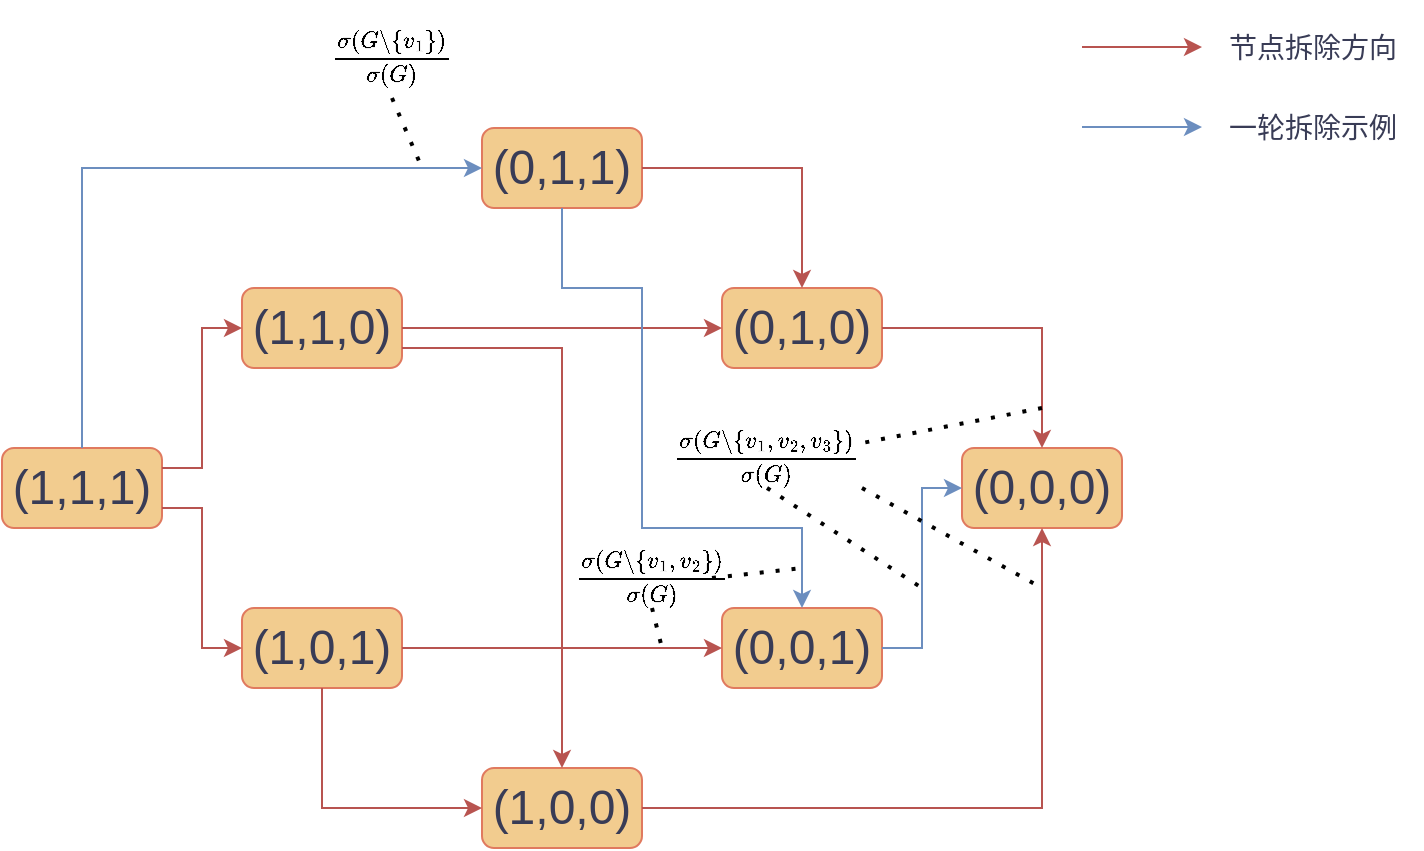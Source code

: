 <mxfile version="21.6.8" type="device">
  <diagram name="Page-1" id="OM8HbU_3lVgDTXmEJBuc">
    <mxGraphModel dx="2044" dy="824" grid="1" gridSize="10" guides="1" tooltips="1" connect="1" arrows="1" fold="1" page="1" pageScale="1" pageWidth="850" pageHeight="1100" math="1" shadow="0">
      <root>
        <mxCell id="0" />
        <mxCell id="1" parent="0" />
        <mxCell id="PPsBpuw6LFoZPjxlbZUj-3" value="&lt;font style=&quot;font-size: 10px;&quot;&gt;$$\frac{\sigma(G \backslash \{v_1\})}{\sigma(G)}$$&lt;/font&gt;" style="text;html=1;strokeColor=none;fillColor=none;align=center;verticalAlign=middle;whiteSpace=wrap;rounded=0;" parent="1" vertex="1">
          <mxGeometry x="-645" y="70" width="80" height="40" as="geometry" />
        </mxCell>
        <mxCell id="-0PRJUnzq31uZYqRWIC1-4" value="&lt;span style=&quot;font-size: 24px;&quot;&gt;(1,1,1)&lt;/span&gt;" style="rounded=1;whiteSpace=wrap;html=1;labelBackgroundColor=none;fillColor=#F2CC8F;strokeColor=#E07A5F;fontColor=#393C56;" vertex="1" parent="1">
          <mxGeometry x="-800" y="285" width="80" height="40" as="geometry" />
        </mxCell>
        <mxCell id="-0PRJUnzq31uZYqRWIC1-7" value="&lt;span style=&quot;font-size: 24px;&quot;&gt;(1,1,0)&lt;/span&gt;" style="rounded=1;whiteSpace=wrap;html=1;labelBackgroundColor=none;fillColor=#F2CC8F;strokeColor=#E07A5F;fontColor=#393C56;" vertex="1" parent="1">
          <mxGeometry x="-680" y="205" width="80" height="40" as="geometry" />
        </mxCell>
        <mxCell id="-0PRJUnzq31uZYqRWIC1-10" value="&lt;span style=&quot;font-size: 24px;&quot;&gt;(1,0,1)&lt;/span&gt;" style="rounded=1;whiteSpace=wrap;html=1;labelBackgroundColor=none;fillColor=#F2CC8F;strokeColor=#E07A5F;fontColor=#393C56;" vertex="1" parent="1">
          <mxGeometry x="-680" y="365" width="80" height="40" as="geometry" />
        </mxCell>
        <mxCell id="-0PRJUnzq31uZYqRWIC1-13" value="&lt;span style=&quot;font-size: 24px;&quot;&gt;(0,1,1)&lt;/span&gt;" style="rounded=1;whiteSpace=wrap;html=1;labelBackgroundColor=none;fillColor=#F2CC8F;strokeColor=#E07A5F;fontColor=#393C56;" vertex="1" parent="1">
          <mxGeometry x="-560" y="125" width="80" height="40" as="geometry" />
        </mxCell>
        <mxCell id="-0PRJUnzq31uZYqRWIC1-15" value="&lt;span style=&quot;font-size: 24px;&quot;&gt;(0,1,0)&lt;/span&gt;" style="rounded=1;whiteSpace=wrap;html=1;labelBackgroundColor=none;fillColor=#F2CC8F;strokeColor=#E07A5F;fontColor=#393C56;" vertex="1" parent="1">
          <mxGeometry x="-440" y="205" width="80" height="40" as="geometry" />
        </mxCell>
        <mxCell id="-0PRJUnzq31uZYqRWIC1-17" value="&lt;span style=&quot;font-size: 24px;&quot;&gt;(1,0,0)&lt;/span&gt;" style="rounded=1;whiteSpace=wrap;html=1;labelBackgroundColor=none;fillColor=#F2CC8F;strokeColor=#E07A5F;fontColor=#393C56;" vertex="1" parent="1">
          <mxGeometry x="-560" y="445" width="80" height="40" as="geometry" />
        </mxCell>
        <mxCell id="-0PRJUnzq31uZYqRWIC1-19" value="&lt;span style=&quot;font-size: 24px;&quot;&gt;(0,0,1)&lt;/span&gt;" style="rounded=1;whiteSpace=wrap;html=1;labelBackgroundColor=none;fillColor=#F2CC8F;strokeColor=#E07A5F;fontColor=#393C56;" vertex="1" parent="1">
          <mxGeometry x="-440" y="365" width="80" height="40" as="geometry" />
        </mxCell>
        <mxCell id="-0PRJUnzq31uZYqRWIC1-20" value="&lt;span style=&quot;font-size: 24px;&quot;&gt;(0,0,0)&lt;/span&gt;" style="rounded=1;whiteSpace=wrap;html=1;labelBackgroundColor=none;fillColor=#F2CC8F;strokeColor=#E07A5F;fontColor=#393C56;" vertex="1" parent="1">
          <mxGeometry x="-320" y="285" width="80" height="40" as="geometry" />
        </mxCell>
        <mxCell id="-0PRJUnzq31uZYqRWIC1-21" value="" style="endArrow=classic;html=1;rounded=0;strokeColor=#b85450;fontColor=#393C56;fillColor=#f8cecc;" edge="1" parent="1">
          <mxGeometry width="50" height="50" relative="1" as="geometry">
            <mxPoint x="-260" y="84.5" as="sourcePoint" />
            <mxPoint x="-200" y="84.5" as="targetPoint" />
          </mxGeometry>
        </mxCell>
        <mxCell id="-0PRJUnzq31uZYqRWIC1-22" value="&lt;font style=&quot;font-size: 14px;&quot;&gt;节点拆除方向&lt;/font&gt;" style="text;html=1;align=center;verticalAlign=middle;resizable=0;points=[];autosize=1;strokeColor=none;fillColor=none;fontColor=#393C56;" vertex="1" parent="1">
          <mxGeometry x="-200" y="70" width="110" height="30" as="geometry" />
        </mxCell>
        <mxCell id="-0PRJUnzq31uZYqRWIC1-23" value="&lt;div style=&quot;color: rgb(59, 59, 59); background-color: rgb(255, 255, 255); font-family: &amp;quot;cascadia code&amp;quot;, Menlo, Monaco, &amp;quot;Courier New&amp;quot;, monospace, Menlo, Monaco, &amp;quot;Courier New&amp;quot;, monospace; font-size: 15px; line-height: 23px;&quot;&gt;&lt;br&gt;&lt;/div&gt;" style="text;html=1;align=center;verticalAlign=middle;resizable=0;points=[];autosize=1;strokeColor=none;fillColor=none;fontColor=#393C56;" vertex="1" parent="1">
          <mxGeometry x="-200" y="100" width="20" height="40" as="geometry" />
        </mxCell>
        <mxCell id="-0PRJUnzq31uZYqRWIC1-27" value="" style="endArrow=classic;html=1;rounded=0;strokeColor=#6c8ebf;fontColor=#393C56;fillColor=#dae8fc;" edge="1" parent="1">
          <mxGeometry width="50" height="50" relative="1" as="geometry">
            <mxPoint x="-260" y="124.5" as="sourcePoint" />
            <mxPoint x="-200" y="124.5" as="targetPoint" />
          </mxGeometry>
        </mxCell>
        <mxCell id="-0PRJUnzq31uZYqRWIC1-28" value="&lt;font style=&quot;font-size: 14px;&quot;&gt;一轮拆除示例&lt;/font&gt;" style="text;html=1;align=center;verticalAlign=middle;resizable=0;points=[];autosize=1;strokeColor=none;fillColor=none;fontColor=#393C56;" vertex="1" parent="1">
          <mxGeometry x="-200" y="110" width="110" height="30" as="geometry" />
        </mxCell>
        <mxCell id="-0PRJUnzq31uZYqRWIC1-32" value="" style="endArrow=classic;html=1;rounded=0;exitX=1;exitY=0.5;exitDx=0;exitDy=0;entryX=0;entryY=0.5;entryDx=0;entryDy=0;fillColor=#f8cecc;strokeColor=#b85450;" edge="1" parent="1" source="-0PRJUnzq31uZYqRWIC1-7" target="-0PRJUnzq31uZYqRWIC1-15">
          <mxGeometry width="50" height="50" relative="1" as="geometry">
            <mxPoint x="-500" y="95" as="sourcePoint" />
            <mxPoint x="-450" y="45" as="targetPoint" />
          </mxGeometry>
        </mxCell>
        <mxCell id="-0PRJUnzq31uZYqRWIC1-33" value="" style="endArrow=classic;html=1;rounded=0;exitX=1;exitY=0.75;exitDx=0;exitDy=0;entryX=0.5;entryY=0;entryDx=0;entryDy=0;fillColor=#f8cecc;strokeColor=#b85450;" edge="1" parent="1" source="-0PRJUnzq31uZYqRWIC1-7" target="-0PRJUnzq31uZYqRWIC1-17">
          <mxGeometry width="50" height="50" relative="1" as="geometry">
            <mxPoint x="-500" y="-45" as="sourcePoint" />
            <mxPoint x="-450" y="-95" as="targetPoint" />
            <Array as="points">
              <mxPoint x="-520" y="235" />
            </Array>
          </mxGeometry>
        </mxCell>
        <mxCell id="-0PRJUnzq31uZYqRWIC1-34" value="" style="endArrow=classic;html=1;rounded=0;exitX=0.5;exitY=1;exitDx=0;exitDy=0;entryX=0.5;entryY=0;entryDx=0;entryDy=0;fillColor=#dae8fc;strokeColor=#6c8ebf;" edge="1" parent="1" source="-0PRJUnzq31uZYqRWIC1-13" target="-0PRJUnzq31uZYqRWIC1-19">
          <mxGeometry width="50" height="50" relative="1" as="geometry">
            <mxPoint x="-430" y="95" as="sourcePoint" />
            <mxPoint x="-400" y="325" as="targetPoint" />
            <Array as="points">
              <mxPoint x="-520" y="205" />
              <mxPoint x="-480" y="205" />
              <mxPoint x="-480" y="325" />
              <mxPoint x="-400" y="325" />
            </Array>
          </mxGeometry>
        </mxCell>
        <mxCell id="-0PRJUnzq31uZYqRWIC1-35" value="" style="endArrow=classic;html=1;rounded=0;exitX=1;exitY=0.5;exitDx=0;exitDy=0;entryX=0.5;entryY=0;entryDx=0;entryDy=0;fillColor=#f8cecc;strokeColor=#b85450;" edge="1" parent="1" source="-0PRJUnzq31uZYqRWIC1-13" target="-0PRJUnzq31uZYqRWIC1-15">
          <mxGeometry width="50" height="50" relative="1" as="geometry">
            <mxPoint x="-500" y="-5" as="sourcePoint" />
            <mxPoint x="-450" y="-55" as="targetPoint" />
            <Array as="points">
              <mxPoint x="-400" y="145" />
            </Array>
          </mxGeometry>
        </mxCell>
        <mxCell id="-0PRJUnzq31uZYqRWIC1-36" value="" style="endArrow=classic;html=1;rounded=0;exitX=1;exitY=0.5;exitDx=0;exitDy=0;entryX=0.5;entryY=0;entryDx=0;entryDy=0;fillColor=#f8cecc;strokeColor=#b85450;" edge="1" parent="1" source="-0PRJUnzq31uZYqRWIC1-15" target="-0PRJUnzq31uZYqRWIC1-20">
          <mxGeometry width="50" height="50" relative="1" as="geometry">
            <mxPoint x="-500" y="105" as="sourcePoint" />
            <mxPoint x="-450" y="55" as="targetPoint" />
            <Array as="points">
              <mxPoint x="-280" y="225" />
            </Array>
          </mxGeometry>
        </mxCell>
        <mxCell id="-0PRJUnzq31uZYqRWIC1-37" value="" style="endArrow=classic;html=1;rounded=0;exitX=1;exitY=0.5;exitDx=0;exitDy=0;entryX=0.5;entryY=1;entryDx=0;entryDy=0;fillColor=#f8cecc;strokeColor=#b85450;" edge="1" parent="1" source="-0PRJUnzq31uZYqRWIC1-17" target="-0PRJUnzq31uZYqRWIC1-20">
          <mxGeometry width="50" height="50" relative="1" as="geometry">
            <mxPoint x="-470" y="465" as="sourcePoint" />
            <mxPoint x="-450" y="195" as="targetPoint" />
            <Array as="points">
              <mxPoint x="-280" y="465" />
            </Array>
          </mxGeometry>
        </mxCell>
        <mxCell id="-0PRJUnzq31uZYqRWIC1-38" value="" style="endArrow=classic;html=1;rounded=0;exitX=1;exitY=0.5;exitDx=0;exitDy=0;entryX=0;entryY=0.5;entryDx=0;entryDy=0;fillColor=#dae8fc;strokeColor=#6c8ebf;" edge="1" parent="1" source="-0PRJUnzq31uZYqRWIC1-19" target="-0PRJUnzq31uZYqRWIC1-20">
          <mxGeometry width="50" height="50" relative="1" as="geometry">
            <mxPoint x="-500" y="195" as="sourcePoint" />
            <mxPoint x="-450" y="145" as="targetPoint" />
            <Array as="points">
              <mxPoint x="-340" y="385" />
              <mxPoint x="-340" y="305" />
            </Array>
          </mxGeometry>
        </mxCell>
        <mxCell id="-0PRJUnzq31uZYqRWIC1-39" value="" style="endArrow=classic;html=1;rounded=0;exitX=1;exitY=0.25;exitDx=0;exitDy=0;entryX=0;entryY=0.5;entryDx=0;entryDy=0;fillColor=#f8cecc;strokeColor=#b85450;" edge="1" parent="1" source="-0PRJUnzq31uZYqRWIC1-4" target="-0PRJUnzq31uZYqRWIC1-7">
          <mxGeometry width="50" height="50" relative="1" as="geometry">
            <mxPoint x="-500" y="105" as="sourcePoint" />
            <mxPoint x="-450" y="55" as="targetPoint" />
            <Array as="points">
              <mxPoint x="-700" y="295" />
              <mxPoint x="-700" y="225" />
            </Array>
          </mxGeometry>
        </mxCell>
        <mxCell id="-0PRJUnzq31uZYqRWIC1-40" value="" style="endArrow=classic;html=1;rounded=0;exitX=1;exitY=0.75;exitDx=0;exitDy=0;entryX=0;entryY=0.5;entryDx=0;entryDy=0;fillColor=#f8cecc;strokeColor=#b85450;" edge="1" parent="1" source="-0PRJUnzq31uZYqRWIC1-4" target="-0PRJUnzq31uZYqRWIC1-10">
          <mxGeometry width="50" height="50" relative="1" as="geometry">
            <mxPoint x="-500" y="-25" as="sourcePoint" />
            <mxPoint x="-590" y="325" as="targetPoint" />
            <Array as="points">
              <mxPoint x="-700" y="315" />
              <mxPoint x="-700" y="385" />
            </Array>
          </mxGeometry>
        </mxCell>
        <mxCell id="-0PRJUnzq31uZYqRWIC1-41" value="" style="endArrow=classic;html=1;rounded=0;exitX=1;exitY=0.5;exitDx=0;exitDy=0;entryX=0;entryY=0.5;entryDx=0;entryDy=0;fillColor=#f8cecc;strokeColor=#b85450;" edge="1" parent="1" source="-0PRJUnzq31uZYqRWIC1-10" target="-0PRJUnzq31uZYqRWIC1-19">
          <mxGeometry width="50" height="50" relative="1" as="geometry">
            <mxPoint x="-500" y="265" as="sourcePoint" />
            <mxPoint x="-450" y="215" as="targetPoint" />
          </mxGeometry>
        </mxCell>
        <mxCell id="-0PRJUnzq31uZYqRWIC1-42" value="" style="endArrow=classic;html=1;rounded=0;exitX=0.5;exitY=0;exitDx=0;exitDy=0;entryX=0;entryY=0.5;entryDx=0;entryDy=0;fillColor=#dae8fc;strokeColor=#6c8ebf;" edge="1" parent="1" source="-0PRJUnzq31uZYqRWIC1-4" target="-0PRJUnzq31uZYqRWIC1-13">
          <mxGeometry width="50" height="50" relative="1" as="geometry">
            <mxPoint x="-500" y="185" as="sourcePoint" />
            <mxPoint x="-450" y="135" as="targetPoint" />
            <Array as="points">
              <mxPoint x="-760" y="145" />
            </Array>
          </mxGeometry>
        </mxCell>
        <mxCell id="-0PRJUnzq31uZYqRWIC1-43" value="" style="endArrow=classic;html=1;rounded=0;exitX=0.5;exitY=1;exitDx=0;exitDy=0;entryX=0;entryY=0.5;entryDx=0;entryDy=0;fillColor=#f8cecc;strokeColor=#b85450;" edge="1" parent="1" source="-0PRJUnzq31uZYqRWIC1-10" target="-0PRJUnzq31uZYqRWIC1-17">
          <mxGeometry width="50" height="50" relative="1" as="geometry">
            <mxPoint x="-500" y="175" as="sourcePoint" />
            <mxPoint x="-450" y="125" as="targetPoint" />
            <Array as="points">
              <mxPoint x="-640" y="465" />
            </Array>
          </mxGeometry>
        </mxCell>
        <mxCell id="-0PRJUnzq31uZYqRWIC1-44" value="" style="endArrow=none;dashed=1;html=1;dashPattern=1 3;strokeWidth=2;rounded=0;exitX=0.5;exitY=1;exitDx=0;exitDy=0;" edge="1" parent="1" source="PPsBpuw6LFoZPjxlbZUj-3">
          <mxGeometry width="50" height="50" relative="1" as="geometry">
            <mxPoint x="-500" y="-85" as="sourcePoint" />
            <mxPoint x="-590" y="145" as="targetPoint" />
          </mxGeometry>
        </mxCell>
        <mxCell id="-0PRJUnzq31uZYqRWIC1-45" value="&lt;font style=&quot;font-size: 10px;&quot;&gt;$$\frac{\sigma(G \backslash \{v_1, v_2\})}{\sigma(G)}$$&lt;/font&gt;" style="text;html=1;strokeColor=none;fillColor=none;align=center;verticalAlign=middle;whiteSpace=wrap;rounded=0;" vertex="1" parent="1">
          <mxGeometry x="-505" y="335" width="60" height="30" as="geometry" />
        </mxCell>
        <mxCell id="-0PRJUnzq31uZYqRWIC1-49" value="" style="endArrow=none;dashed=1;html=1;dashPattern=1 3;strokeWidth=2;rounded=0;exitX=0.5;exitY=1;exitDx=0;exitDy=0;" edge="1" parent="1" source="-0PRJUnzq31uZYqRWIC1-45">
          <mxGeometry width="50" height="50" relative="1" as="geometry">
            <mxPoint x="-500" y="105" as="sourcePoint" />
            <mxPoint x="-470" y="385" as="targetPoint" />
          </mxGeometry>
        </mxCell>
        <mxCell id="-0PRJUnzq31uZYqRWIC1-50" value="" style="endArrow=none;dashed=1;html=1;dashPattern=1 3;strokeWidth=2;rounded=0;exitX=1;exitY=0.5;exitDx=0;exitDy=0;" edge="1" parent="1" source="-0PRJUnzq31uZYqRWIC1-45">
          <mxGeometry width="50" height="50" relative="1" as="geometry">
            <mxPoint x="-500" y="105" as="sourcePoint" />
            <mxPoint x="-400" y="345" as="targetPoint" />
          </mxGeometry>
        </mxCell>
        <mxCell id="-0PRJUnzq31uZYqRWIC1-51" value="&lt;font style=&quot;font-size: 10px;&quot;&gt;$$\frac{\sigma(G \backslash \{v_1, v_2, v_3\})}{\sigma(G)}$$&lt;/font&gt;" style="text;html=1;strokeColor=none;fillColor=none;align=center;verticalAlign=middle;whiteSpace=wrap;rounded=0;" vertex="1" parent="1">
          <mxGeometry x="-465" y="275" width="95" height="30" as="geometry" />
        </mxCell>
        <mxCell id="-0PRJUnzq31uZYqRWIC1-52" value="" style="endArrow=none;dashed=1;html=1;dashPattern=1 3;strokeWidth=2;rounded=0;entryX=1;entryY=0.25;entryDx=0;entryDy=0;" edge="1" parent="1" target="-0PRJUnzq31uZYqRWIC1-51">
          <mxGeometry width="50" height="50" relative="1" as="geometry">
            <mxPoint x="-280" y="265" as="sourcePoint" />
            <mxPoint x="-450" y="85" as="targetPoint" />
          </mxGeometry>
        </mxCell>
        <mxCell id="-0PRJUnzq31uZYqRWIC1-53" value="" style="endArrow=none;dashed=1;html=1;dashPattern=1 3;strokeWidth=2;rounded=0;exitX=1;exitY=1;exitDx=0;exitDy=0;" edge="1" parent="1" source="-0PRJUnzq31uZYqRWIC1-51">
          <mxGeometry width="50" height="50" relative="1" as="geometry">
            <mxPoint x="-500" y="135" as="sourcePoint" />
            <mxPoint x="-280" y="355" as="targetPoint" />
          </mxGeometry>
        </mxCell>
        <mxCell id="-0PRJUnzq31uZYqRWIC1-54" value="" style="endArrow=none;dashed=1;html=1;dashPattern=1 3;strokeWidth=2;rounded=0;exitX=0.5;exitY=1;exitDx=0;exitDy=0;" edge="1" parent="1" source="-0PRJUnzq31uZYqRWIC1-51">
          <mxGeometry width="50" height="50" relative="1" as="geometry">
            <mxPoint x="-500" y="135" as="sourcePoint" />
            <mxPoint x="-340" y="355" as="targetPoint" />
          </mxGeometry>
        </mxCell>
      </root>
    </mxGraphModel>
  </diagram>
</mxfile>
